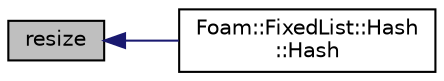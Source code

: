digraph "resize"
{
  bgcolor="transparent";
  edge [fontname="Helvetica",fontsize="10",labelfontname="Helvetica",labelfontsize="10"];
  node [fontname="Helvetica",fontsize="10",shape=record];
  rankdir="LR";
  Node70 [label="resize",height=0.2,width=0.4,color="black", fillcolor="grey75", style="filled", fontcolor="black"];
  Node70 -> Node71 [dir="back",color="midnightblue",fontsize="10",style="solid",fontname="Helvetica"];
  Node71 [label="Foam::FixedList::Hash\l::Hash",height=0.2,width=0.4,color="black",URL="$a27013.html#a7d97a81e3e1f24c0b1785ac1c1d193e8"];
}
